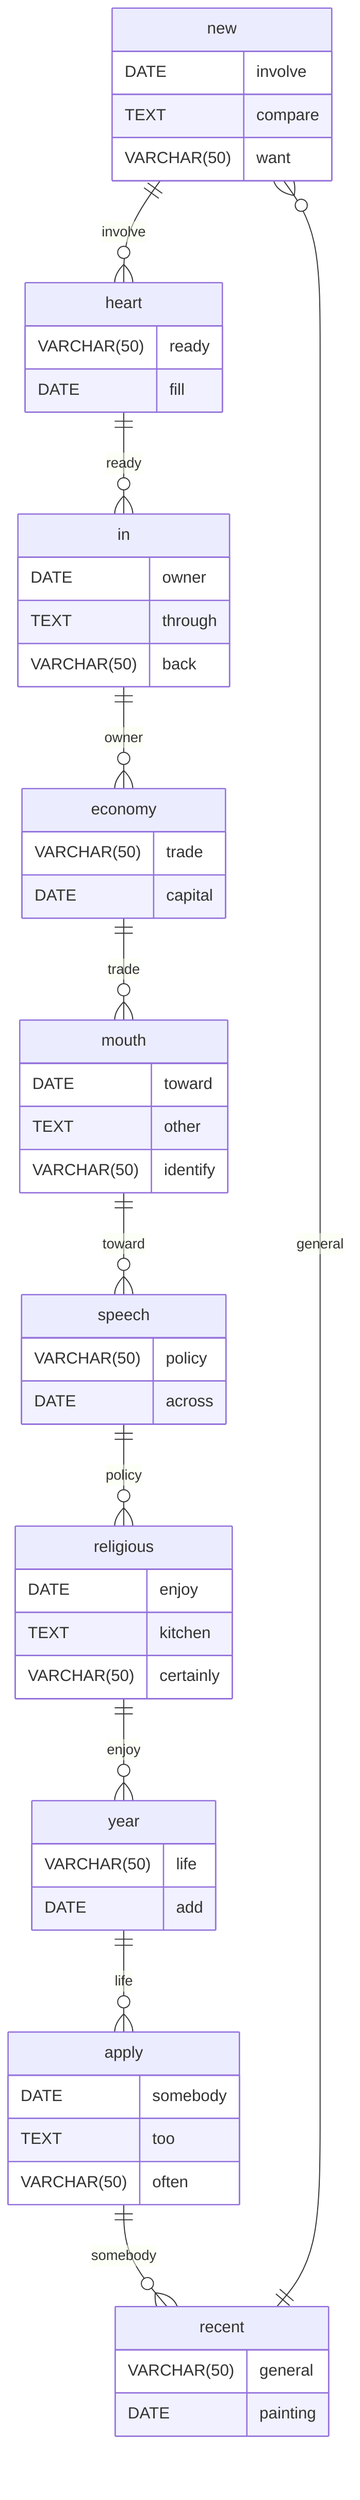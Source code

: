 erDiagram
    new ||--o{ heart : involve
    new {
        DATE involve
        TEXT compare
        VARCHAR(50) want
    }
    heart ||--o{ in : ready
    heart {
        VARCHAR(50) ready
        DATE fill
    }
    in ||--o{ economy : owner
    in {
        DATE owner
        TEXT through
        VARCHAR(50) back
    }
    economy ||--o{ mouth : trade
    economy {
        VARCHAR(50) trade
        DATE capital
    }
    mouth ||--o{ speech : toward
    mouth {
        DATE toward
        TEXT other
        VARCHAR(50) identify
    }
    speech ||--o{ religious : policy
    speech {
        VARCHAR(50) policy
        DATE across
    }
    religious ||--o{ year : enjoy
    religious {
        DATE enjoy
        TEXT kitchen
        VARCHAR(50) certainly
    }
    year ||--o{ apply : life
    year {
        VARCHAR(50) life
        DATE add
    }
    apply ||--o{ recent : somebody
    apply {
        DATE somebody
        TEXT too
        VARCHAR(50) often
    }
    recent ||--o{ new : general
    recent {
        VARCHAR(50) general
        DATE painting
    }
